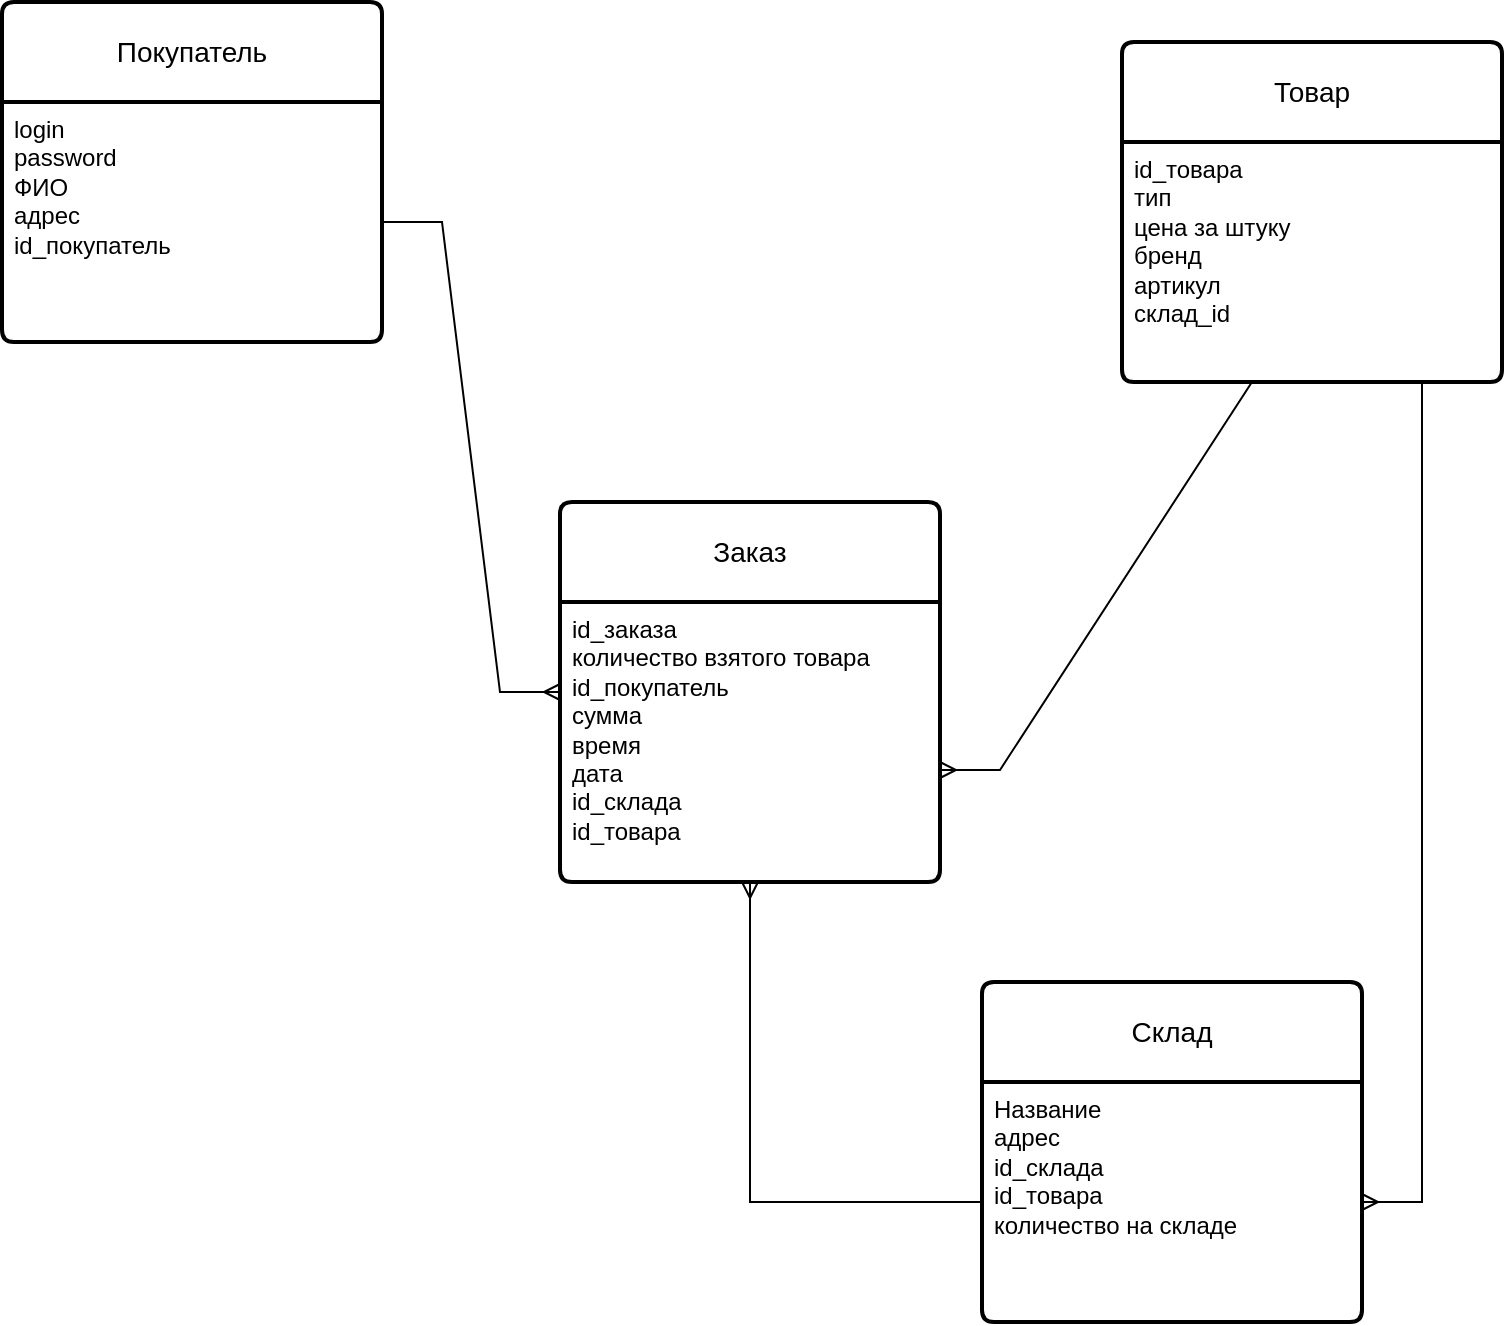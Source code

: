 <mxfile version="23.0.2" type="google">
  <diagram name="Страница — 1" id="BlaozeLhPaDg-cyPQVQX">
    <mxGraphModel grid="1" page="1" gridSize="10" guides="1" tooltips="1" connect="1" arrows="1" fold="1" pageScale="1" pageWidth="827" pageHeight="1169" math="0" shadow="0">
      <root>
        <mxCell id="0" />
        <mxCell id="1" parent="0" />
        <mxCell id="b1sVDg34HbrbY0fo1zaW-11" value="Покупатель" style="swimlane;childLayout=stackLayout;horizontal=1;startSize=50;horizontalStack=0;rounded=1;fontSize=14;fontStyle=0;strokeWidth=2;resizeParent=0;resizeLast=1;shadow=0;dashed=0;align=center;arcSize=4;whiteSpace=wrap;html=1;" vertex="1" parent="1">
          <mxGeometry x="40" y="1240" width="190" height="170" as="geometry" />
        </mxCell>
        <mxCell id="b1sVDg34HbrbY0fo1zaW-12" value="login&lt;br&gt;password&lt;br&gt;ФИО&lt;br&gt;адрес&lt;br&gt;id_покупатель" style="align=left;strokeColor=none;fillColor=none;spacingLeft=4;fontSize=12;verticalAlign=top;resizable=0;rotatable=0;part=1;html=1;" vertex="1" parent="b1sVDg34HbrbY0fo1zaW-11">
          <mxGeometry y="50" width="190" height="120" as="geometry" />
        </mxCell>
        <mxCell id="b1sVDg34HbrbY0fo1zaW-14" value="Товар" style="swimlane;childLayout=stackLayout;horizontal=1;startSize=50;horizontalStack=0;rounded=1;fontSize=14;fontStyle=0;strokeWidth=2;resizeParent=0;resizeLast=1;shadow=0;dashed=0;align=center;arcSize=4;whiteSpace=wrap;html=1;" vertex="1" parent="1">
          <mxGeometry x="600" y="1260" width="190" height="170" as="geometry" />
        </mxCell>
        <mxCell id="b1sVDg34HbrbY0fo1zaW-15" value="id_товара&lt;br&gt;тип&amp;nbsp;&lt;br&gt;цена за штуку&lt;br&gt;бренд&lt;br&gt;артикул&lt;br&gt;склад_id" style="align=left;strokeColor=none;fillColor=none;spacingLeft=4;fontSize=12;verticalAlign=top;resizable=0;rotatable=0;part=1;html=1;" vertex="1" parent="b1sVDg34HbrbY0fo1zaW-14">
          <mxGeometry y="50" width="190" height="120" as="geometry" />
        </mxCell>
        <mxCell id="b1sVDg34HbrbY0fo1zaW-16" value="Склад" style="swimlane;childLayout=stackLayout;horizontal=1;startSize=50;horizontalStack=0;rounded=1;fontSize=14;fontStyle=0;strokeWidth=2;resizeParent=0;resizeLast=1;shadow=0;dashed=0;align=center;arcSize=4;whiteSpace=wrap;html=1;" vertex="1" parent="1">
          <mxGeometry x="530" y="1730" width="190" height="170" as="geometry" />
        </mxCell>
        <mxCell id="b1sVDg34HbrbY0fo1zaW-17" value="Название&lt;br&gt;адрес&lt;br&gt;id_склада&lt;br&gt;id_товара&lt;br&gt;количество на складе" style="align=left;strokeColor=none;fillColor=none;spacingLeft=4;fontSize=12;verticalAlign=top;resizable=0;rotatable=0;part=1;html=1;" vertex="1" parent="b1sVDg34HbrbY0fo1zaW-16">
          <mxGeometry y="50" width="190" height="120" as="geometry" />
        </mxCell>
        <mxCell id="b1sVDg34HbrbY0fo1zaW-18" value="Заказ" style="swimlane;childLayout=stackLayout;horizontal=1;startSize=50;horizontalStack=0;rounded=1;fontSize=14;fontStyle=0;strokeWidth=2;resizeParent=0;resizeLast=1;shadow=0;dashed=0;align=center;arcSize=4;whiteSpace=wrap;html=1;" vertex="1" parent="1">
          <mxGeometry x="319" y="1490" width="190" height="190" as="geometry" />
        </mxCell>
        <mxCell id="b1sVDg34HbrbY0fo1zaW-19" value="id_заказа&lt;br&gt;количество взятого товара&lt;br&gt;id_покупатель&lt;br&gt;сумма&lt;br&gt;время&lt;br&gt;дата&lt;br&gt;id_склада&lt;br&gt;id_товара" style="align=left;strokeColor=none;fillColor=none;spacingLeft=4;fontSize=12;verticalAlign=top;resizable=0;rotatable=0;part=1;html=1;" vertex="1" parent="b1sVDg34HbrbY0fo1zaW-18">
          <mxGeometry y="50" width="190" height="140" as="geometry" />
        </mxCell>
        <mxCell id="b1sVDg34HbrbY0fo1zaW-23" value="" style="edgeStyle=entityRelationEdgeStyle;fontSize=12;html=1;endArrow=ERmany;endFill=0;rounded=0;exitX=0.5;exitY=1;exitDx=0;exitDy=0;entryX=1;entryY=0.6;entryDx=0;entryDy=0;entryPerimeter=0;" edge="1" parent="1" source="b1sVDg34HbrbY0fo1zaW-15" target="b1sVDg34HbrbY0fo1zaW-19">
          <mxGeometry width="100" height="100" relative="1" as="geometry">
            <mxPoint x="530" y="1560" as="sourcePoint" />
            <mxPoint x="500" y="1600" as="targetPoint" />
          </mxGeometry>
        </mxCell>
        <mxCell id="b1sVDg34HbrbY0fo1zaW-24" value="" style="edgeStyle=entityRelationEdgeStyle;fontSize=12;html=1;endArrow=ERmany;endFill=0;rounded=0;exitX=1;exitY=0.5;exitDx=0;exitDy=0;entryX=0;entryY=0.5;entryDx=0;entryDy=0;" edge="1" parent="1" source="b1sVDg34HbrbY0fo1zaW-12" target="b1sVDg34HbrbY0fo1zaW-18">
          <mxGeometry width="100" height="100" relative="1" as="geometry">
            <mxPoint x="256.0" y="1320" as="sourcePoint" />
            <mxPoint x="390" y="1440" as="targetPoint" />
            <Array as="points">
              <mxPoint x="410" y="1420" />
              <mxPoint x="390" y="1430" />
            </Array>
          </mxGeometry>
        </mxCell>
        <mxCell id="b1sVDg34HbrbY0fo1zaW-25" value="" style="edgeStyle=entityRelationEdgeStyle;fontSize=12;html=1;endArrow=ERmany;endFill=0;rounded=0;exitX=0.5;exitY=1;exitDx=0;exitDy=0;" edge="1" parent="1" source="b1sVDg34HbrbY0fo1zaW-15" target="b1sVDg34HbrbY0fo1zaW-17">
          <mxGeometry width="100" height="100" relative="1" as="geometry">
            <mxPoint x="645" y="1610" as="sourcePoint" />
            <mxPoint x="780" y="1770" as="targetPoint" />
            <Array as="points">
              <mxPoint x="791" y="1486" />
              <mxPoint x="710" y="1670" />
            </Array>
          </mxGeometry>
        </mxCell>
        <mxCell id="b1sVDg34HbrbY0fo1zaW-28" style="edgeStyle=orthogonalEdgeStyle;rounded=0;orthogonalLoop=1;jettySize=auto;html=1;entryX=0.5;entryY=1;entryDx=0;entryDy=0;strokeColor=default;endArrow=ERmany;endFill=0;" edge="1" parent="1" source="b1sVDg34HbrbY0fo1zaW-17" target="b1sVDg34HbrbY0fo1zaW-19">
          <mxGeometry relative="1" as="geometry">
            <Array as="points">
              <mxPoint x="414" y="1840" />
            </Array>
          </mxGeometry>
        </mxCell>
      </root>
    </mxGraphModel>
  </diagram>
</mxfile>
